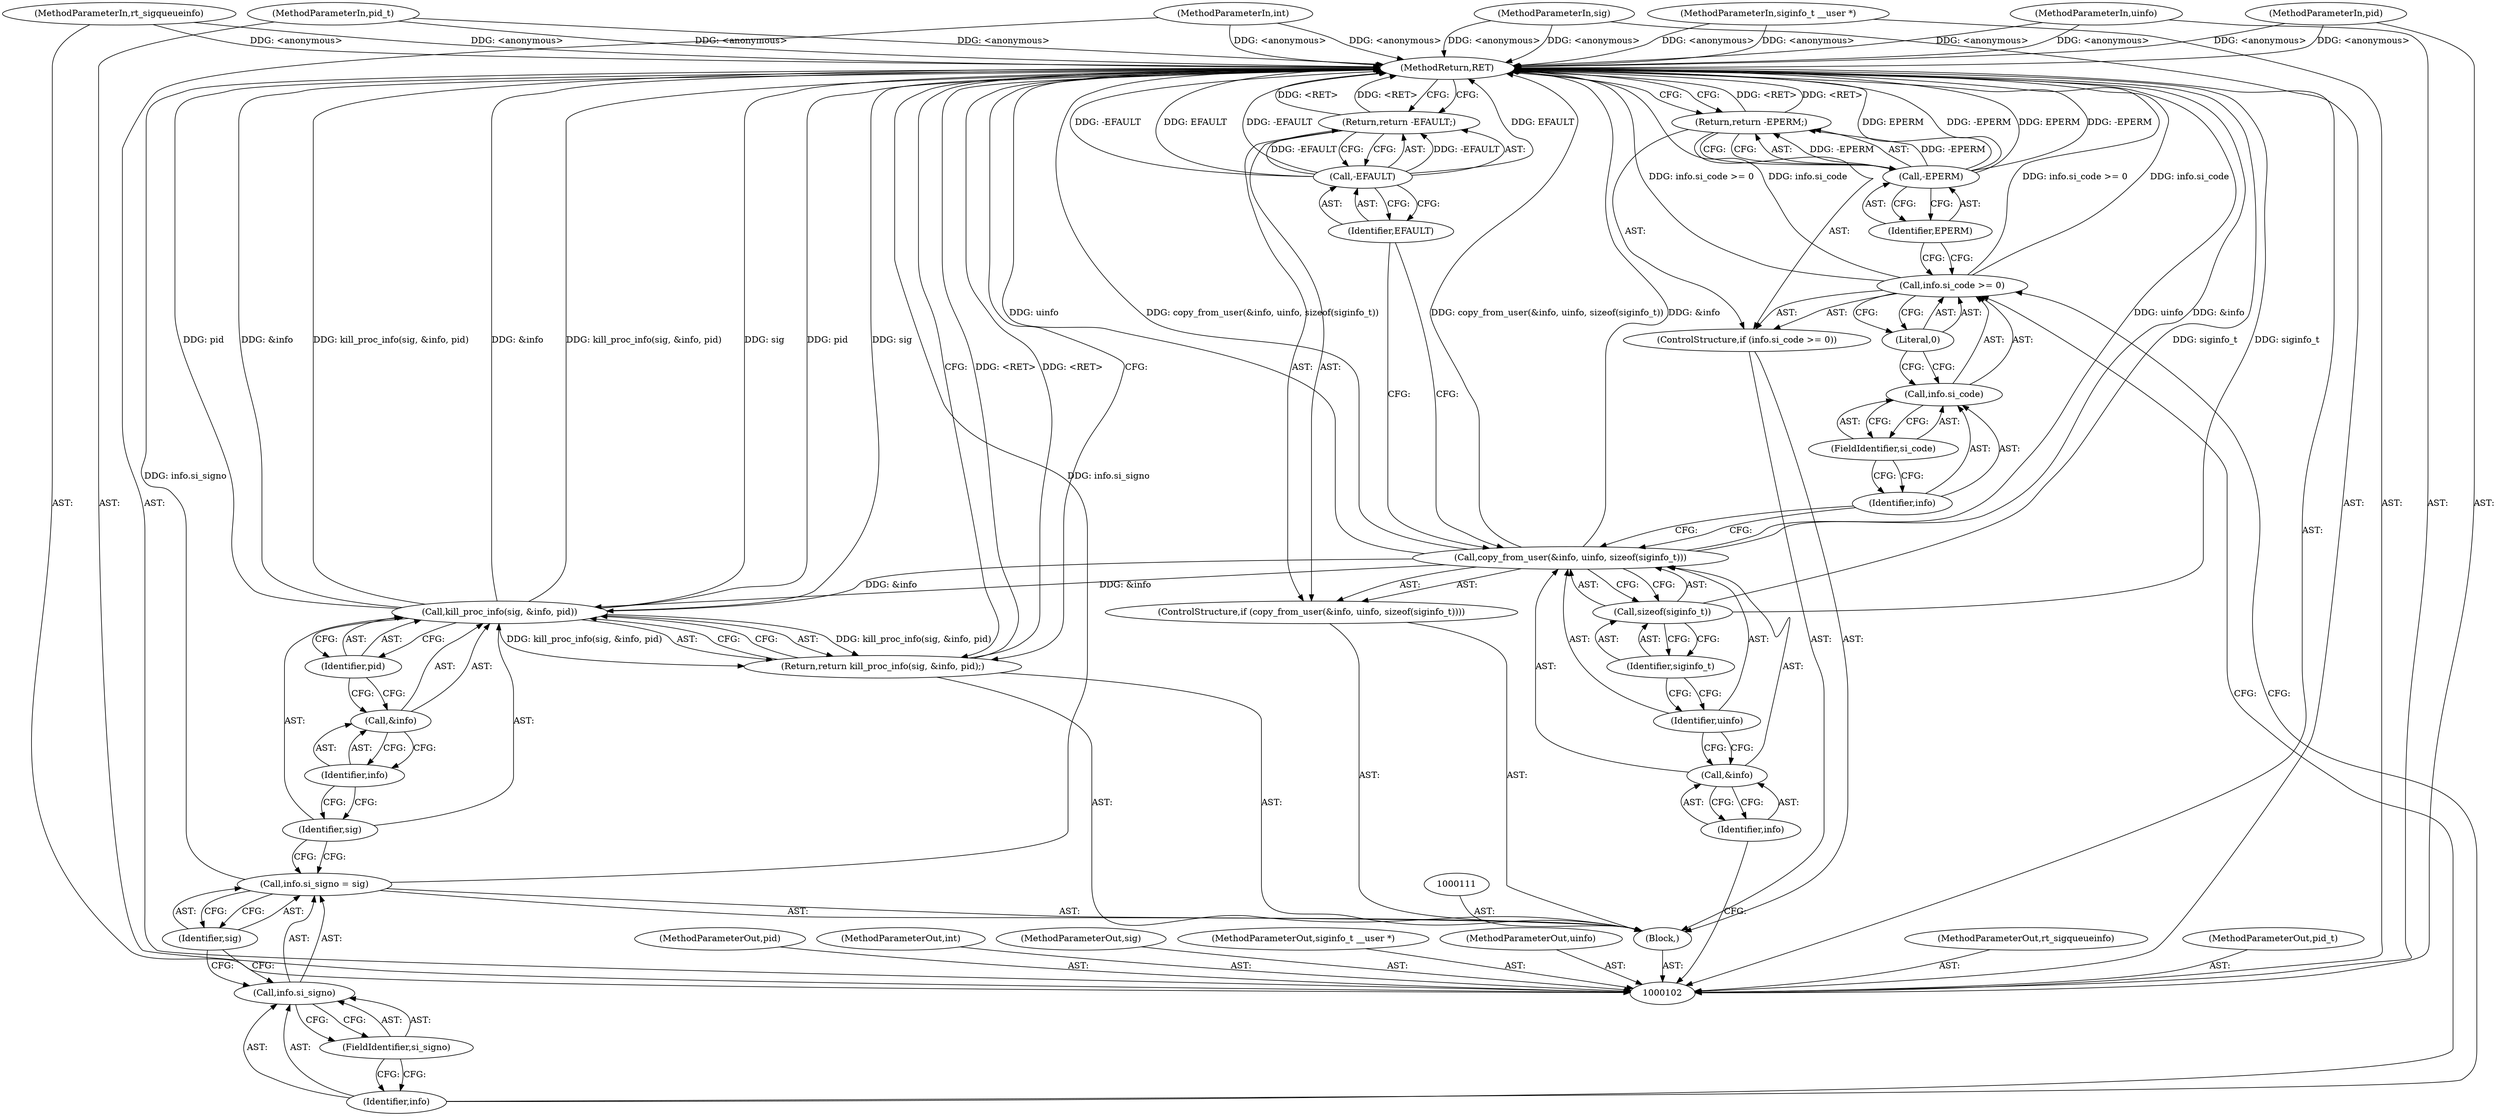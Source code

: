 digraph "1_linux_da48524eb20662618854bb3df2db01fc65f3070c" {
"1000142" [label="(MethodReturn,RET)"];
"1000103" [label="(MethodParameterIn,rt_sigqueueinfo)"];
"1000193" [label="(MethodParameterOut,rt_sigqueueinfo)"];
"1000104" [label="(MethodParameterIn,pid_t)"];
"1000194" [label="(MethodParameterOut,pid_t)"];
"1000105" [label="(MethodParameterIn,pid)"];
"1000195" [label="(MethodParameterOut,pid)"];
"1000106" [label="(MethodParameterIn,int)"];
"1000196" [label="(MethodParameterOut,int)"];
"1000107" [label="(MethodParameterIn,sig)"];
"1000197" [label="(MethodParameterOut,sig)"];
"1000122" [label="(ControlStructure,if (info.si_code >= 0))"];
"1000126" [label="(FieldIdentifier,si_code)"];
"1000127" [label="(Literal,0)"];
"1000123" [label="(Call,info.si_code >= 0)"];
"1000124" [label="(Call,info.si_code)"];
"1000125" [label="(Identifier,info)"];
"1000129" [label="(Call,-EPERM)"];
"1000130" [label="(Identifier,EPERM)"];
"1000128" [label="(Return,return -EPERM;)"];
"1000135" [label="(Identifier,sig)"];
"1000131" [label="(Call,info.si_signo = sig)"];
"1000132" [label="(Call,info.si_signo)"];
"1000133" [label="(Identifier,info)"];
"1000134" [label="(FieldIdentifier,si_signo)"];
"1000136" [label="(Return,return kill_proc_info(sig, &info, pid);)"];
"1000138" [label="(Identifier,sig)"];
"1000139" [label="(Call,&info)"];
"1000140" [label="(Identifier,info)"];
"1000141" [label="(Identifier,pid)"];
"1000137" [label="(Call,kill_proc_info(sig, &info, pid))"];
"1000108" [label="(MethodParameterIn,siginfo_t __user *)"];
"1000198" [label="(MethodParameterOut,siginfo_t __user *)"];
"1000109" [label="(MethodParameterIn,uinfo)"];
"1000199" [label="(MethodParameterOut,uinfo)"];
"1000110" [label="(Block,)"];
"1000112" [label="(ControlStructure,if (copy_from_user(&info, uinfo, sizeof(siginfo_t))))"];
"1000114" [label="(Call,&info)"];
"1000115" [label="(Identifier,info)"];
"1000116" [label="(Identifier,uinfo)"];
"1000117" [label="(Call,sizeof(siginfo_t))"];
"1000118" [label="(Identifier,siginfo_t)"];
"1000113" [label="(Call,copy_from_user(&info, uinfo, sizeof(siginfo_t)))"];
"1000120" [label="(Call,-EFAULT)"];
"1000121" [label="(Identifier,EFAULT)"];
"1000119" [label="(Return,return -EFAULT;)"];
"1000142" -> "1000102"  [label="AST: "];
"1000142" -> "1000119"  [label="CFG: "];
"1000142" -> "1000128"  [label="CFG: "];
"1000142" -> "1000136"  [label="CFG: "];
"1000136" -> "1000142"  [label="DDG: <RET>"];
"1000129" -> "1000142"  [label="DDG: EPERM"];
"1000129" -> "1000142"  [label="DDG: -EPERM"];
"1000108" -> "1000142"  [label="DDG: <anonymous>"];
"1000107" -> "1000142"  [label="DDG: <anonymous>"];
"1000104" -> "1000142"  [label="DDG: <anonymous>"];
"1000105" -> "1000142"  [label="DDG: <anonymous>"];
"1000113" -> "1000142"  [label="DDG: &info"];
"1000113" -> "1000142"  [label="DDG: uinfo"];
"1000113" -> "1000142"  [label="DDG: copy_from_user(&info, uinfo, sizeof(siginfo_t))"];
"1000120" -> "1000142"  [label="DDG: EFAULT"];
"1000120" -> "1000142"  [label="DDG: -EFAULT"];
"1000117" -> "1000142"  [label="DDG: siginfo_t"];
"1000137" -> "1000142"  [label="DDG: sig"];
"1000137" -> "1000142"  [label="DDG: pid"];
"1000137" -> "1000142"  [label="DDG: &info"];
"1000137" -> "1000142"  [label="DDG: kill_proc_info(sig, &info, pid)"];
"1000123" -> "1000142"  [label="DDG: info.si_code >= 0"];
"1000123" -> "1000142"  [label="DDG: info.si_code"];
"1000131" -> "1000142"  [label="DDG: info.si_signo"];
"1000103" -> "1000142"  [label="DDG: <anonymous>"];
"1000106" -> "1000142"  [label="DDG: <anonymous>"];
"1000109" -> "1000142"  [label="DDG: <anonymous>"];
"1000119" -> "1000142"  [label="DDG: <RET>"];
"1000128" -> "1000142"  [label="DDG: <RET>"];
"1000103" -> "1000102"  [label="AST: "];
"1000103" -> "1000142"  [label="DDG: <anonymous>"];
"1000193" -> "1000102"  [label="AST: "];
"1000104" -> "1000102"  [label="AST: "];
"1000104" -> "1000142"  [label="DDG: <anonymous>"];
"1000194" -> "1000102"  [label="AST: "];
"1000105" -> "1000102"  [label="AST: "];
"1000105" -> "1000142"  [label="DDG: <anonymous>"];
"1000195" -> "1000102"  [label="AST: "];
"1000106" -> "1000102"  [label="AST: "];
"1000106" -> "1000142"  [label="DDG: <anonymous>"];
"1000196" -> "1000102"  [label="AST: "];
"1000107" -> "1000102"  [label="AST: "];
"1000107" -> "1000142"  [label="DDG: <anonymous>"];
"1000197" -> "1000102"  [label="AST: "];
"1000122" -> "1000110"  [label="AST: "];
"1000123" -> "1000122"  [label="AST: "];
"1000128" -> "1000122"  [label="AST: "];
"1000126" -> "1000124"  [label="AST: "];
"1000126" -> "1000125"  [label="CFG: "];
"1000124" -> "1000126"  [label="CFG: "];
"1000127" -> "1000123"  [label="AST: "];
"1000127" -> "1000124"  [label="CFG: "];
"1000123" -> "1000127"  [label="CFG: "];
"1000123" -> "1000122"  [label="AST: "];
"1000123" -> "1000127"  [label="CFG: "];
"1000124" -> "1000123"  [label="AST: "];
"1000127" -> "1000123"  [label="AST: "];
"1000130" -> "1000123"  [label="CFG: "];
"1000133" -> "1000123"  [label="CFG: "];
"1000123" -> "1000142"  [label="DDG: info.si_code >= 0"];
"1000123" -> "1000142"  [label="DDG: info.si_code"];
"1000124" -> "1000123"  [label="AST: "];
"1000124" -> "1000126"  [label="CFG: "];
"1000125" -> "1000124"  [label="AST: "];
"1000126" -> "1000124"  [label="AST: "];
"1000127" -> "1000124"  [label="CFG: "];
"1000125" -> "1000124"  [label="AST: "];
"1000125" -> "1000113"  [label="CFG: "];
"1000126" -> "1000125"  [label="CFG: "];
"1000129" -> "1000128"  [label="AST: "];
"1000129" -> "1000130"  [label="CFG: "];
"1000130" -> "1000129"  [label="AST: "];
"1000128" -> "1000129"  [label="CFG: "];
"1000129" -> "1000142"  [label="DDG: EPERM"];
"1000129" -> "1000142"  [label="DDG: -EPERM"];
"1000129" -> "1000128"  [label="DDG: -EPERM"];
"1000130" -> "1000129"  [label="AST: "];
"1000130" -> "1000123"  [label="CFG: "];
"1000129" -> "1000130"  [label="CFG: "];
"1000128" -> "1000122"  [label="AST: "];
"1000128" -> "1000129"  [label="CFG: "];
"1000129" -> "1000128"  [label="AST: "];
"1000142" -> "1000128"  [label="CFG: "];
"1000128" -> "1000142"  [label="DDG: <RET>"];
"1000129" -> "1000128"  [label="DDG: -EPERM"];
"1000135" -> "1000131"  [label="AST: "];
"1000135" -> "1000132"  [label="CFG: "];
"1000131" -> "1000135"  [label="CFG: "];
"1000131" -> "1000110"  [label="AST: "];
"1000131" -> "1000135"  [label="CFG: "];
"1000132" -> "1000131"  [label="AST: "];
"1000135" -> "1000131"  [label="AST: "];
"1000138" -> "1000131"  [label="CFG: "];
"1000131" -> "1000142"  [label="DDG: info.si_signo"];
"1000132" -> "1000131"  [label="AST: "];
"1000132" -> "1000134"  [label="CFG: "];
"1000133" -> "1000132"  [label="AST: "];
"1000134" -> "1000132"  [label="AST: "];
"1000135" -> "1000132"  [label="CFG: "];
"1000133" -> "1000132"  [label="AST: "];
"1000133" -> "1000123"  [label="CFG: "];
"1000134" -> "1000133"  [label="CFG: "];
"1000134" -> "1000132"  [label="AST: "];
"1000134" -> "1000133"  [label="CFG: "];
"1000132" -> "1000134"  [label="CFG: "];
"1000136" -> "1000110"  [label="AST: "];
"1000136" -> "1000137"  [label="CFG: "];
"1000137" -> "1000136"  [label="AST: "];
"1000142" -> "1000136"  [label="CFG: "];
"1000136" -> "1000142"  [label="DDG: <RET>"];
"1000137" -> "1000136"  [label="DDG: kill_proc_info(sig, &info, pid)"];
"1000138" -> "1000137"  [label="AST: "];
"1000138" -> "1000131"  [label="CFG: "];
"1000140" -> "1000138"  [label="CFG: "];
"1000139" -> "1000137"  [label="AST: "];
"1000139" -> "1000140"  [label="CFG: "];
"1000140" -> "1000139"  [label="AST: "];
"1000141" -> "1000139"  [label="CFG: "];
"1000140" -> "1000139"  [label="AST: "];
"1000140" -> "1000138"  [label="CFG: "];
"1000139" -> "1000140"  [label="CFG: "];
"1000141" -> "1000137"  [label="AST: "];
"1000141" -> "1000139"  [label="CFG: "];
"1000137" -> "1000141"  [label="CFG: "];
"1000137" -> "1000136"  [label="AST: "];
"1000137" -> "1000141"  [label="CFG: "];
"1000138" -> "1000137"  [label="AST: "];
"1000139" -> "1000137"  [label="AST: "];
"1000141" -> "1000137"  [label="AST: "];
"1000136" -> "1000137"  [label="CFG: "];
"1000137" -> "1000142"  [label="DDG: sig"];
"1000137" -> "1000142"  [label="DDG: pid"];
"1000137" -> "1000142"  [label="DDG: &info"];
"1000137" -> "1000142"  [label="DDG: kill_proc_info(sig, &info, pid)"];
"1000137" -> "1000136"  [label="DDG: kill_proc_info(sig, &info, pid)"];
"1000113" -> "1000137"  [label="DDG: &info"];
"1000108" -> "1000102"  [label="AST: "];
"1000108" -> "1000142"  [label="DDG: <anonymous>"];
"1000198" -> "1000102"  [label="AST: "];
"1000109" -> "1000102"  [label="AST: "];
"1000109" -> "1000142"  [label="DDG: <anonymous>"];
"1000199" -> "1000102"  [label="AST: "];
"1000110" -> "1000102"  [label="AST: "];
"1000111" -> "1000110"  [label="AST: "];
"1000112" -> "1000110"  [label="AST: "];
"1000122" -> "1000110"  [label="AST: "];
"1000131" -> "1000110"  [label="AST: "];
"1000136" -> "1000110"  [label="AST: "];
"1000112" -> "1000110"  [label="AST: "];
"1000113" -> "1000112"  [label="AST: "];
"1000119" -> "1000112"  [label="AST: "];
"1000114" -> "1000113"  [label="AST: "];
"1000114" -> "1000115"  [label="CFG: "];
"1000115" -> "1000114"  [label="AST: "];
"1000116" -> "1000114"  [label="CFG: "];
"1000115" -> "1000114"  [label="AST: "];
"1000115" -> "1000102"  [label="CFG: "];
"1000114" -> "1000115"  [label="CFG: "];
"1000116" -> "1000113"  [label="AST: "];
"1000116" -> "1000114"  [label="CFG: "];
"1000118" -> "1000116"  [label="CFG: "];
"1000117" -> "1000113"  [label="AST: "];
"1000117" -> "1000118"  [label="CFG: "];
"1000118" -> "1000117"  [label="AST: "];
"1000113" -> "1000117"  [label="CFG: "];
"1000117" -> "1000142"  [label="DDG: siginfo_t"];
"1000118" -> "1000117"  [label="AST: "];
"1000118" -> "1000116"  [label="CFG: "];
"1000117" -> "1000118"  [label="CFG: "];
"1000113" -> "1000112"  [label="AST: "];
"1000113" -> "1000117"  [label="CFG: "];
"1000114" -> "1000113"  [label="AST: "];
"1000116" -> "1000113"  [label="AST: "];
"1000117" -> "1000113"  [label="AST: "];
"1000121" -> "1000113"  [label="CFG: "];
"1000125" -> "1000113"  [label="CFG: "];
"1000113" -> "1000142"  [label="DDG: &info"];
"1000113" -> "1000142"  [label="DDG: uinfo"];
"1000113" -> "1000142"  [label="DDG: copy_from_user(&info, uinfo, sizeof(siginfo_t))"];
"1000113" -> "1000137"  [label="DDG: &info"];
"1000120" -> "1000119"  [label="AST: "];
"1000120" -> "1000121"  [label="CFG: "];
"1000121" -> "1000120"  [label="AST: "];
"1000119" -> "1000120"  [label="CFG: "];
"1000120" -> "1000142"  [label="DDG: EFAULT"];
"1000120" -> "1000142"  [label="DDG: -EFAULT"];
"1000120" -> "1000119"  [label="DDG: -EFAULT"];
"1000121" -> "1000120"  [label="AST: "];
"1000121" -> "1000113"  [label="CFG: "];
"1000120" -> "1000121"  [label="CFG: "];
"1000119" -> "1000112"  [label="AST: "];
"1000119" -> "1000120"  [label="CFG: "];
"1000120" -> "1000119"  [label="AST: "];
"1000142" -> "1000119"  [label="CFG: "];
"1000119" -> "1000142"  [label="DDG: <RET>"];
"1000120" -> "1000119"  [label="DDG: -EFAULT"];
}
